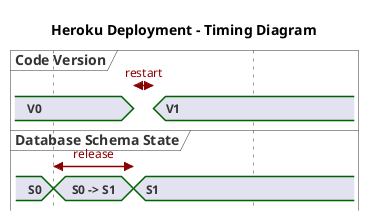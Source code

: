 @startuml
Title Heroku Deployment - Timing Diagram
hide time-axis
concise "Code Version" as code
concise "Database Schema State" as db_state
scale 10 as 200 pixels

code is "V0"
db_state is "S0"

@code
19 is {hidden}
20 is "V1"
code@19 <-> @20 : restart

@db_state
15 is "S0 -> S1"
19 is "S1"
db_state@15 <-> @19 : release


@enduml
